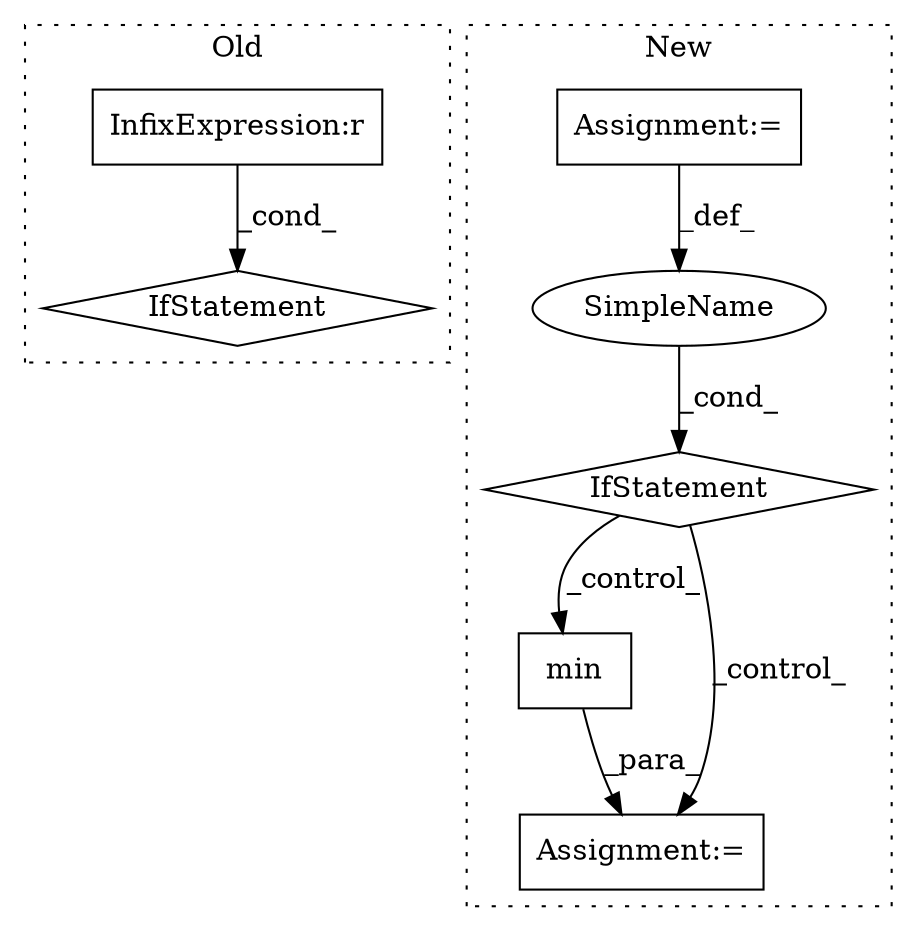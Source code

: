 digraph G {
subgraph cluster0 {
1 [label="IfStatement" a="25" s="699,725" l="4,2" shape="diamond"];
7 [label="InfixExpression:r" a="27" s="711" l="4" shape="box"];
label = "Old";
style="dotted";
}
subgraph cluster1 {
2 [label="min" a="32" s="1274,1311" l="4,1" shape="box"];
3 [label="Assignment:=" a="7" s="1273" l="1" shape="box"];
4 [label="IfStatement" a="25" s="777,822" l="8,2" shape="diamond"];
5 [label="SimpleName" a="42" s="" l="" shape="ellipse"];
6 [label="Assignment:=" a="7" s="665" l="1" shape="box"];
label = "New";
style="dotted";
}
2 -> 3 [label="_para_"];
4 -> 2 [label="_control_"];
4 -> 3 [label="_control_"];
5 -> 4 [label="_cond_"];
6 -> 5 [label="_def_"];
7 -> 1 [label="_cond_"];
}